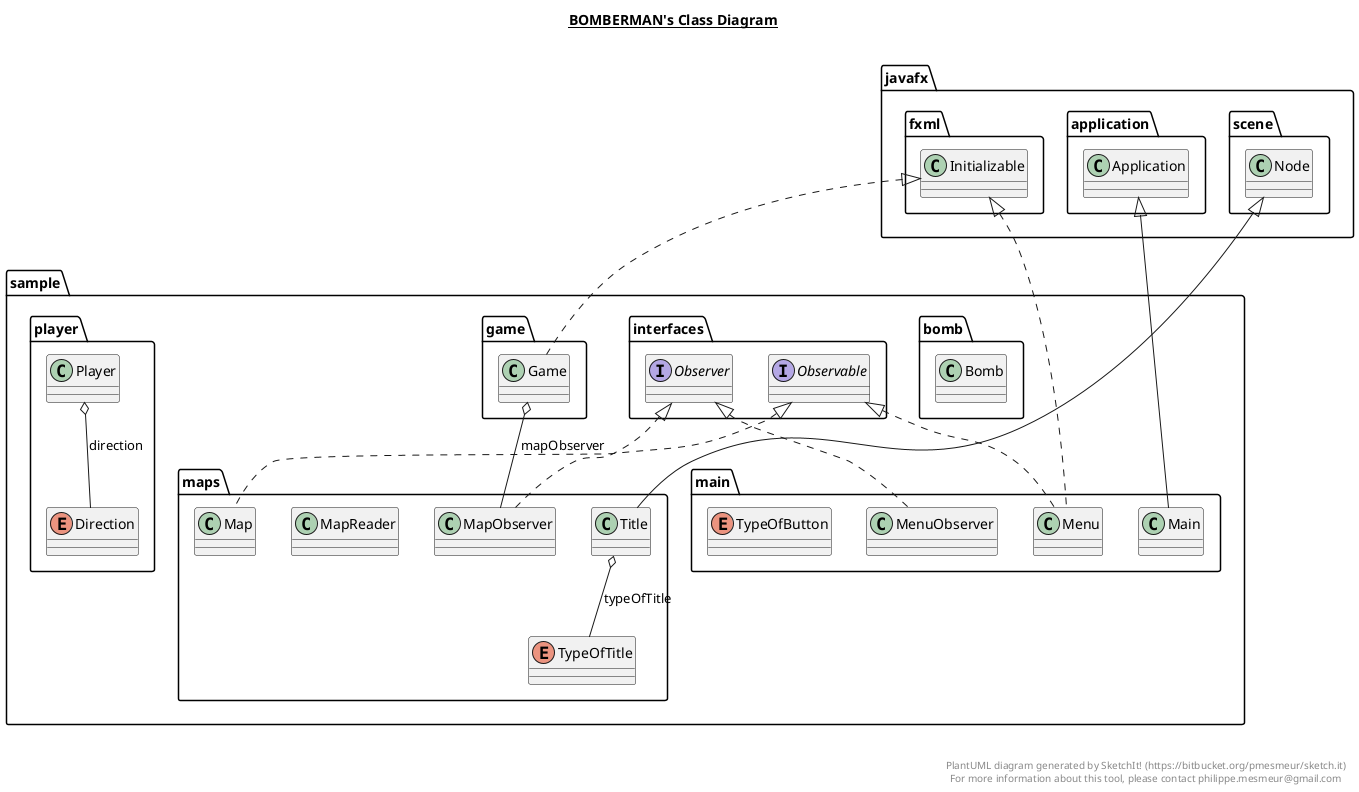 @startuml

title __BOMBERMAN's Class Diagram__\n

  namespace sample.bomb {
    class sample.bomb.Bomb {
    }
  }
  

  namespace sample.game {
    class sample.game.Game {
    }
  }
  

  namespace sample.interfaces {
    interface sample.interfaces.Observable {
    }
  }
  

  namespace sample.interfaces {
    interface sample.interfaces.Observer {
    }
  }
  

  namespace sample.main {
    class sample.main.Main {
    }
  }
  

  namespace sample.main {
    class sample.main.Menu {
    }
  }
  

  namespace sample.main {
    class sample.main.MenuObserver {
    }
  }
  

  namespace sample.main {
    enum TypeOfButton {
    }
  }
  

  namespace sample.maps {
    class sample.maps.Map {
    }
  }
  

  namespace sample.maps {
    class sample.maps.MapObserver {
    }
  }
  

  namespace sample.maps {
    class sample.maps.MapReader {
    }
  }
  

  namespace sample.maps {
    class sample.maps.Title {
    }
  }
  

  namespace sample.maps {
    enum TypeOfTitle {
    }
  }
  

  namespace sample.player {
    enum Direction {
    }
  }
  

  namespace sample.player {
    class sample.player.Player {
    }
  }
  

  sample.game.Game .up.|> javafx.fxml.Initializable
  sample.game.Game o-- sample.maps.MapObserver : mapObserver
  sample.main.Main -up-|> javafx.application.Application
  sample.main.Menu .up.|> javafx.fxml.Initializable
  sample.main.Menu .up.|> sample.interfaces.Observable
  sample.main.MenuObserver .up.|> sample.interfaces.Observer
  sample.maps.Map .up.|> sample.interfaces.Observable
  sample.maps.MapObserver .up.|> sample.interfaces.Observer
  sample.maps.Title -up-|> javafx.scene.Node
  sample.maps.Title o-- sample.maps.TypeOfTitle : typeOfTitle
  sample.player.Player o-- sample.player.Direction : direction


right footer


PlantUML diagram generated by SketchIt! (https://bitbucket.org/pmesmeur/sketch.it)
For more information about this tool, please contact philippe.mesmeur@gmail.com
endfooter

@enduml
